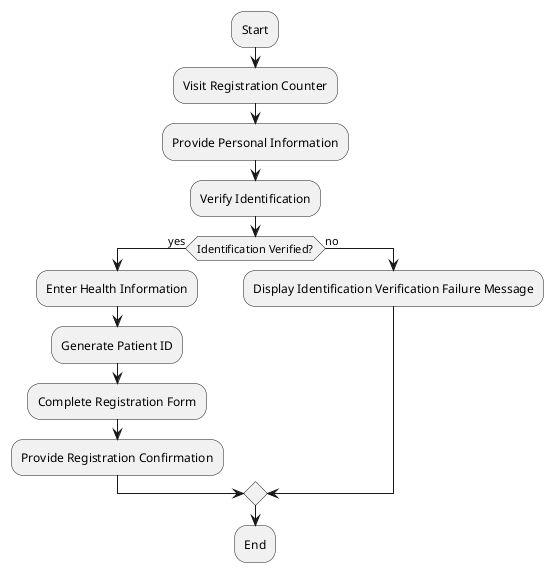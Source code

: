 @startuml Registration
:Start;
:Visit Registration Counter;
:Provide Personal Information;
:Verify Identification;
if (Identification Verified?) then (yes)
  :Enter Health Information;
  :Generate Patient ID;
  :Complete Registration Form;
  :Provide Registration Confirmation;
else (no)
  :Display Identification Verification Failure Message;
endif
:End;
@enduml